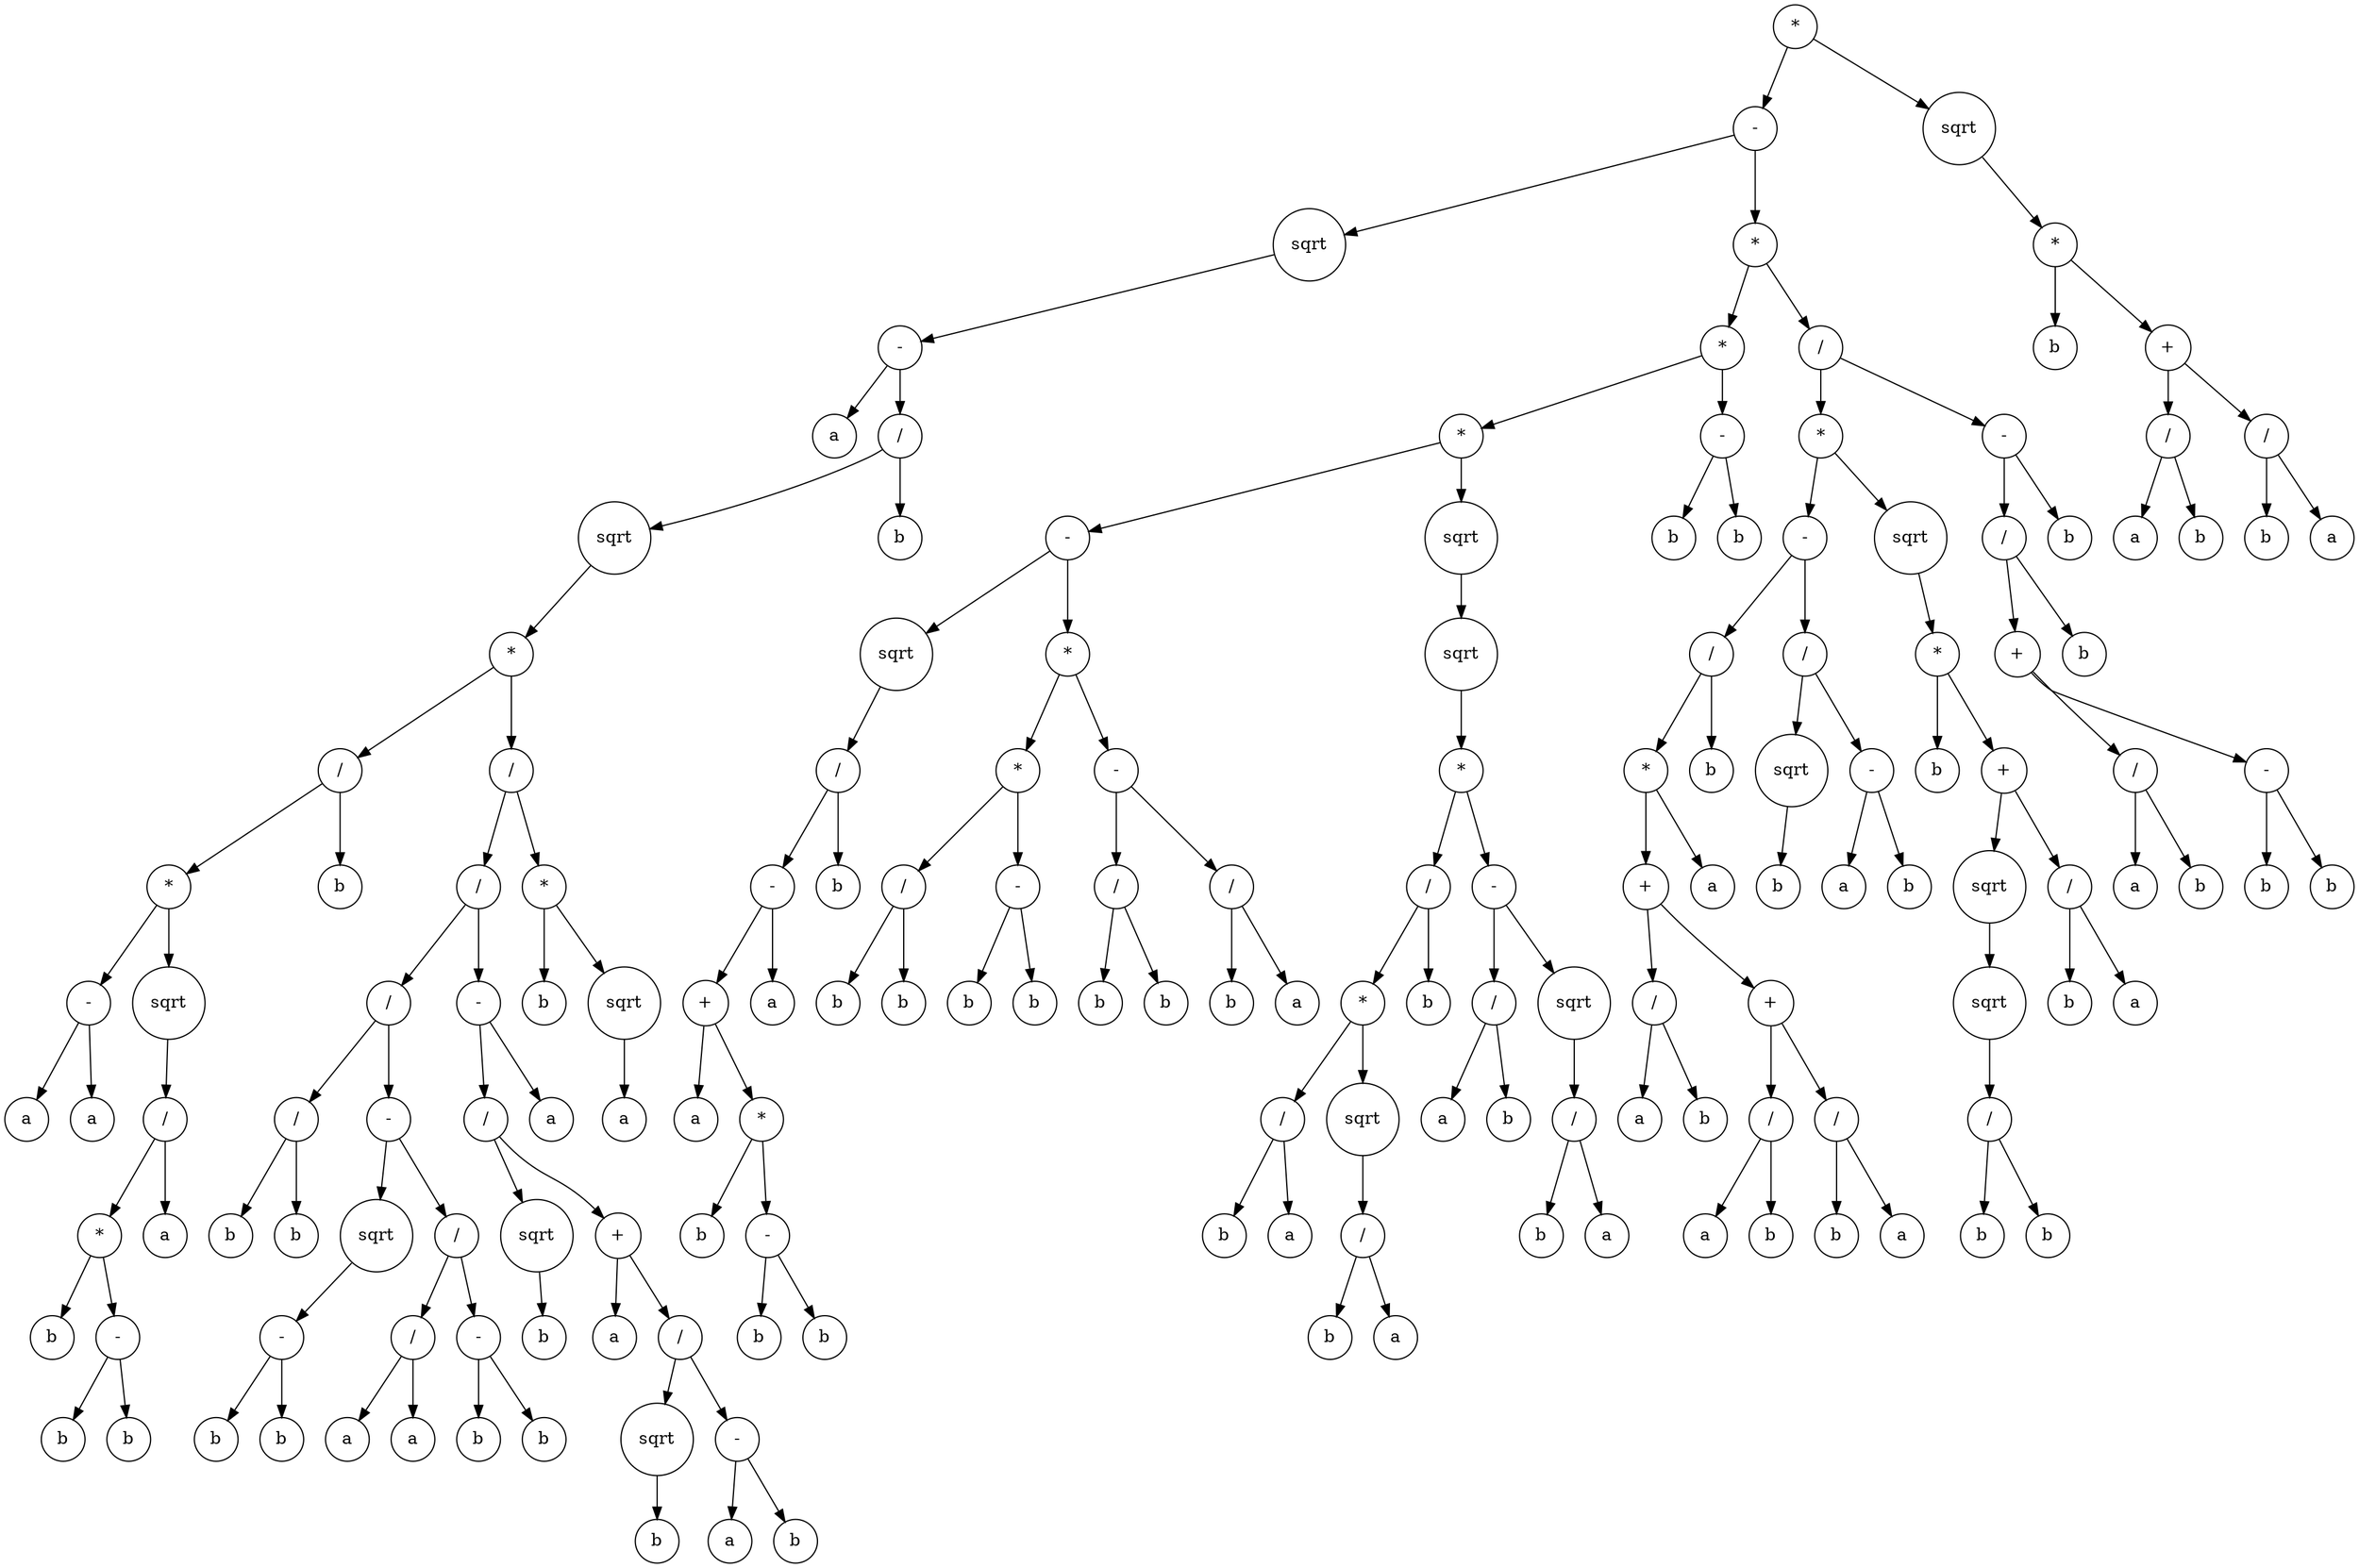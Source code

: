 digraph g {
graph [ordering=out];
node [shape=circle];
n[label = "*"];
n0[label = "-"];
n00[label = "sqrt"];
n000[label = "-"];
n0000[label = "a"];
n000 -> n0000;
n0001[label = "/"];
n00010[label = "sqrt"];
n000100[label = "*"];
n0001000[label = "/"];
n00010000[label = "*"];
n000100000[label = "-"];
n0001000000[label = "a"];
n000100000 -> n0001000000;
n0001000001[label = "a"];
n000100000 -> n0001000001;
n00010000 -> n000100000;
n000100001[label = "sqrt"];
n0001000010[label = "/"];
n00010000100[label = "*"];
n000100001000[label = "b"];
n00010000100 -> n000100001000;
n000100001001[label = "-"];
n0001000010010[label = "b"];
n000100001001 -> n0001000010010;
n0001000010011[label = "b"];
n000100001001 -> n0001000010011;
n00010000100 -> n000100001001;
n0001000010 -> n00010000100;
n00010000101[label = "a"];
n0001000010 -> n00010000101;
n000100001 -> n0001000010;
n00010000 -> n000100001;
n0001000 -> n00010000;
n00010001[label = "b"];
n0001000 -> n00010001;
n000100 -> n0001000;
n0001001[label = "/"];
n00010010[label = "/"];
n000100100[label = "/"];
n0001001000[label = "/"];
n00010010000[label = "b"];
n0001001000 -> n00010010000;
n00010010001[label = "b"];
n0001001000 -> n00010010001;
n000100100 -> n0001001000;
n0001001001[label = "-"];
n00010010010[label = "sqrt"];
n000100100100[label = "-"];
n0001001001000[label = "b"];
n000100100100 -> n0001001001000;
n0001001001001[label = "b"];
n000100100100 -> n0001001001001;
n00010010010 -> n000100100100;
n0001001001 -> n00010010010;
n00010010011[label = "/"];
n000100100110[label = "/"];
n0001001001100[label = "a"];
n000100100110 -> n0001001001100;
n0001001001101[label = "a"];
n000100100110 -> n0001001001101;
n00010010011 -> n000100100110;
n000100100111[label = "-"];
n0001001001110[label = "b"];
n000100100111 -> n0001001001110;
n0001001001111[label = "b"];
n000100100111 -> n0001001001111;
n00010010011 -> n000100100111;
n0001001001 -> n00010010011;
n000100100 -> n0001001001;
n00010010 -> n000100100;
n000100101[label = "-"];
n0001001010[label = "/"];
n00010010100[label = "sqrt"];
n000100101000[label = "b"];
n00010010100 -> n000100101000;
n0001001010 -> n00010010100;
n00010010101[label = "+"];
n000100101010[label = "a"];
n00010010101 -> n000100101010;
n000100101011[label = "/"];
n0001001010110[label = "sqrt"];
n00010010101100[label = "b"];
n0001001010110 -> n00010010101100;
n000100101011 -> n0001001010110;
n0001001010111[label = "-"];
n00010010101110[label = "a"];
n0001001010111 -> n00010010101110;
n00010010101111[label = "b"];
n0001001010111 -> n00010010101111;
n000100101011 -> n0001001010111;
n00010010101 -> n000100101011;
n0001001010 -> n00010010101;
n000100101 -> n0001001010;
n0001001011[label = "a"];
n000100101 -> n0001001011;
n00010010 -> n000100101;
n0001001 -> n00010010;
n00010011[label = "*"];
n000100110[label = "b"];
n00010011 -> n000100110;
n000100111[label = "sqrt"];
n0001001110[label = "a"];
n000100111 -> n0001001110;
n00010011 -> n000100111;
n0001001 -> n00010011;
n000100 -> n0001001;
n00010 -> n000100;
n0001 -> n00010;
n00011[label = "b"];
n0001 -> n00011;
n000 -> n0001;
n00 -> n000;
n0 -> n00;
n01[label = "*"];
n010[label = "*"];
n0100[label = "*"];
n01000[label = "-"];
n010000[label = "sqrt"];
n0100000[label = "/"];
n01000000[label = "-"];
n010000000[label = "+"];
n0100000000[label = "a"];
n010000000 -> n0100000000;
n0100000001[label = "*"];
n01000000010[label = "b"];
n0100000001 -> n01000000010;
n01000000011[label = "-"];
n010000000110[label = "b"];
n01000000011 -> n010000000110;
n010000000111[label = "b"];
n01000000011 -> n010000000111;
n0100000001 -> n01000000011;
n010000000 -> n0100000001;
n01000000 -> n010000000;
n010000001[label = "a"];
n01000000 -> n010000001;
n0100000 -> n01000000;
n01000001[label = "b"];
n0100000 -> n01000001;
n010000 -> n0100000;
n01000 -> n010000;
n010001[label = "*"];
n0100010[label = "*"];
n01000100[label = "/"];
n010001000[label = "b"];
n01000100 -> n010001000;
n010001001[label = "b"];
n01000100 -> n010001001;
n0100010 -> n01000100;
n01000101[label = "-"];
n010001010[label = "b"];
n01000101 -> n010001010;
n010001011[label = "b"];
n01000101 -> n010001011;
n0100010 -> n01000101;
n010001 -> n0100010;
n0100011[label = "-"];
n01000110[label = "/"];
n010001100[label = "b"];
n01000110 -> n010001100;
n010001101[label = "b"];
n01000110 -> n010001101;
n0100011 -> n01000110;
n01000111[label = "/"];
n010001110[label = "b"];
n01000111 -> n010001110;
n010001111[label = "a"];
n01000111 -> n010001111;
n0100011 -> n01000111;
n010001 -> n0100011;
n01000 -> n010001;
n0100 -> n01000;
n01001[label = "sqrt"];
n010010[label = "sqrt"];
n0100100[label = "*"];
n01001000[label = "/"];
n010010000[label = "*"];
n0100100000[label = "/"];
n01001000000[label = "b"];
n0100100000 -> n01001000000;
n01001000001[label = "a"];
n0100100000 -> n01001000001;
n010010000 -> n0100100000;
n0100100001[label = "sqrt"];
n01001000010[label = "/"];
n010010000100[label = "b"];
n01001000010 -> n010010000100;
n010010000101[label = "a"];
n01001000010 -> n010010000101;
n0100100001 -> n01001000010;
n010010000 -> n0100100001;
n01001000 -> n010010000;
n010010001[label = "b"];
n01001000 -> n010010001;
n0100100 -> n01001000;
n01001001[label = "-"];
n010010010[label = "/"];
n0100100100[label = "a"];
n010010010 -> n0100100100;
n0100100101[label = "b"];
n010010010 -> n0100100101;
n01001001 -> n010010010;
n010010011[label = "sqrt"];
n0100100110[label = "/"];
n01001001100[label = "b"];
n0100100110 -> n01001001100;
n01001001101[label = "a"];
n0100100110 -> n01001001101;
n010010011 -> n0100100110;
n01001001 -> n010010011;
n0100100 -> n01001001;
n010010 -> n0100100;
n01001 -> n010010;
n0100 -> n01001;
n010 -> n0100;
n0101[label = "-"];
n01010[label = "b"];
n0101 -> n01010;
n01011[label = "b"];
n0101 -> n01011;
n010 -> n0101;
n01 -> n010;
n011[label = "/"];
n0110[label = "*"];
n01100[label = "-"];
n011000[label = "/"];
n0110000[label = "*"];
n01100000[label = "+"];
n011000000[label = "/"];
n0110000000[label = "a"];
n011000000 -> n0110000000;
n0110000001[label = "b"];
n011000000 -> n0110000001;
n01100000 -> n011000000;
n011000001[label = "+"];
n0110000010[label = "/"];
n01100000100[label = "a"];
n0110000010 -> n01100000100;
n01100000101[label = "b"];
n0110000010 -> n01100000101;
n011000001 -> n0110000010;
n0110000011[label = "/"];
n01100000110[label = "b"];
n0110000011 -> n01100000110;
n01100000111[label = "a"];
n0110000011 -> n01100000111;
n011000001 -> n0110000011;
n01100000 -> n011000001;
n0110000 -> n01100000;
n01100001[label = "a"];
n0110000 -> n01100001;
n011000 -> n0110000;
n0110001[label = "b"];
n011000 -> n0110001;
n01100 -> n011000;
n011001[label = "/"];
n0110010[label = "sqrt"];
n01100100[label = "b"];
n0110010 -> n01100100;
n011001 -> n0110010;
n0110011[label = "-"];
n01100110[label = "a"];
n0110011 -> n01100110;
n01100111[label = "b"];
n0110011 -> n01100111;
n011001 -> n0110011;
n01100 -> n011001;
n0110 -> n01100;
n01101[label = "sqrt"];
n011010[label = "*"];
n0110100[label = "b"];
n011010 -> n0110100;
n0110101[label = "+"];
n01101010[label = "sqrt"];
n011010100[label = "sqrt"];
n0110101000[label = "/"];
n01101010000[label = "b"];
n0110101000 -> n01101010000;
n01101010001[label = "b"];
n0110101000 -> n01101010001;
n011010100 -> n0110101000;
n01101010 -> n011010100;
n0110101 -> n01101010;
n01101011[label = "/"];
n011010110[label = "b"];
n01101011 -> n011010110;
n011010111[label = "a"];
n01101011 -> n011010111;
n0110101 -> n01101011;
n011010 -> n0110101;
n01101 -> n011010;
n0110 -> n01101;
n011 -> n0110;
n0111[label = "-"];
n01110[label = "/"];
n011100[label = "+"];
n0111000[label = "/"];
n01110000[label = "a"];
n0111000 -> n01110000;
n01110001[label = "b"];
n0111000 -> n01110001;
n011100 -> n0111000;
n0111001[label = "-"];
n01110010[label = "b"];
n0111001 -> n01110010;
n01110011[label = "b"];
n0111001 -> n01110011;
n011100 -> n0111001;
n01110 -> n011100;
n011101[label = "b"];
n01110 -> n011101;
n0111 -> n01110;
n01111[label = "b"];
n0111 -> n01111;
n011 -> n0111;
n01 -> n011;
n0 -> n01;
n -> n0;
n1[label = "sqrt"];
n10[label = "*"];
n100[label = "b"];
n10 -> n100;
n101[label = "+"];
n1010[label = "/"];
n10100[label = "a"];
n1010 -> n10100;
n10101[label = "b"];
n1010 -> n10101;
n101 -> n1010;
n1011[label = "/"];
n10110[label = "b"];
n1011 -> n10110;
n10111[label = "a"];
n1011 -> n10111;
n101 -> n1011;
n10 -> n101;
n1 -> n10;
n -> n1;
}
